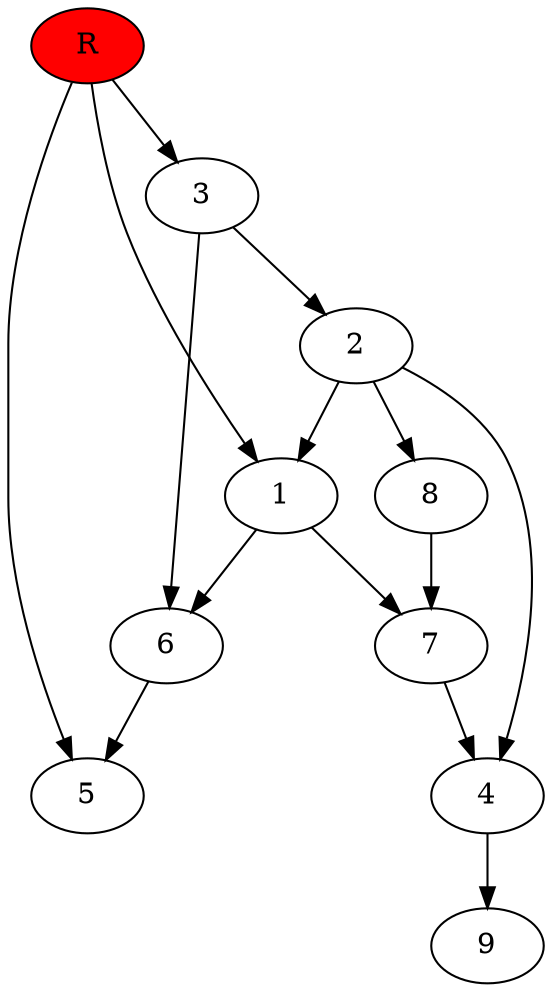 digraph prb6802 {
	1
	2
	3
	4
	5
	6
	7
	8
	R [fillcolor="#ff0000" style=filled]
	1 -> 6
	1 -> 7
	2 -> 1
	2 -> 4
	2 -> 8
	3 -> 2
	3 -> 6
	4 -> 9
	6 -> 5
	7 -> 4
	8 -> 7
	R -> 1
	R -> 3
	R -> 5
}
